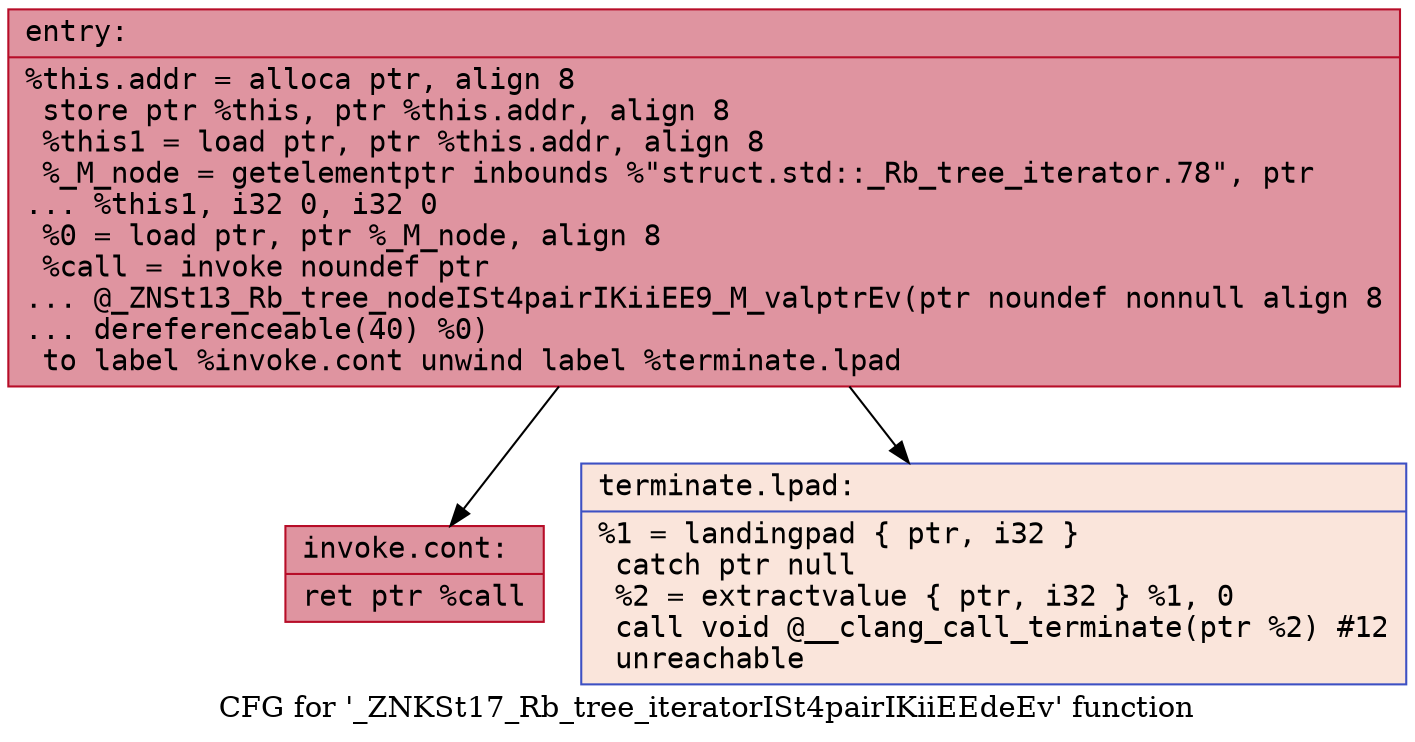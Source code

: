 digraph "CFG for '_ZNKSt17_Rb_tree_iteratorISt4pairIKiiEEdeEv' function" {
	label="CFG for '_ZNKSt17_Rb_tree_iteratorISt4pairIKiiEEdeEv' function";

	Node0x560dca10a7d0 [shape=record,color="#b70d28ff", style=filled, fillcolor="#b70d2870" fontname="Courier",label="{entry:\l|  %this.addr = alloca ptr, align 8\l  store ptr %this, ptr %this.addr, align 8\l  %this1 = load ptr, ptr %this.addr, align 8\l  %_M_node = getelementptr inbounds %\"struct.std::_Rb_tree_iterator.78\", ptr\l... %this1, i32 0, i32 0\l  %0 = load ptr, ptr %_M_node, align 8\l  %call = invoke noundef ptr\l... @_ZNSt13_Rb_tree_nodeISt4pairIKiiEE9_M_valptrEv(ptr noundef nonnull align 8\l... dereferenceable(40) %0)\l          to label %invoke.cont unwind label %terminate.lpad\l}"];
	Node0x560dca10a7d0 -> Node0x560dca10aad0[tooltip="entry -> invoke.cont\nProbability 100.00%" ];
	Node0x560dca10a7d0 -> Node0x560dca10ab50[tooltip="entry -> terminate.lpad\nProbability 0.00%" ];
	Node0x560dca10aad0 [shape=record,color="#b70d28ff", style=filled, fillcolor="#b70d2870" fontname="Courier",label="{invoke.cont:\l|  ret ptr %call\l}"];
	Node0x560dca10ab50 [shape=record,color="#3d50c3ff", style=filled, fillcolor="#f4c5ad70" fontname="Courier",label="{terminate.lpad:\l|  %1 = landingpad \{ ptr, i32 \}\l          catch ptr null\l  %2 = extractvalue \{ ptr, i32 \} %1, 0\l  call void @__clang_call_terminate(ptr %2) #12\l  unreachable\l}"];
}
